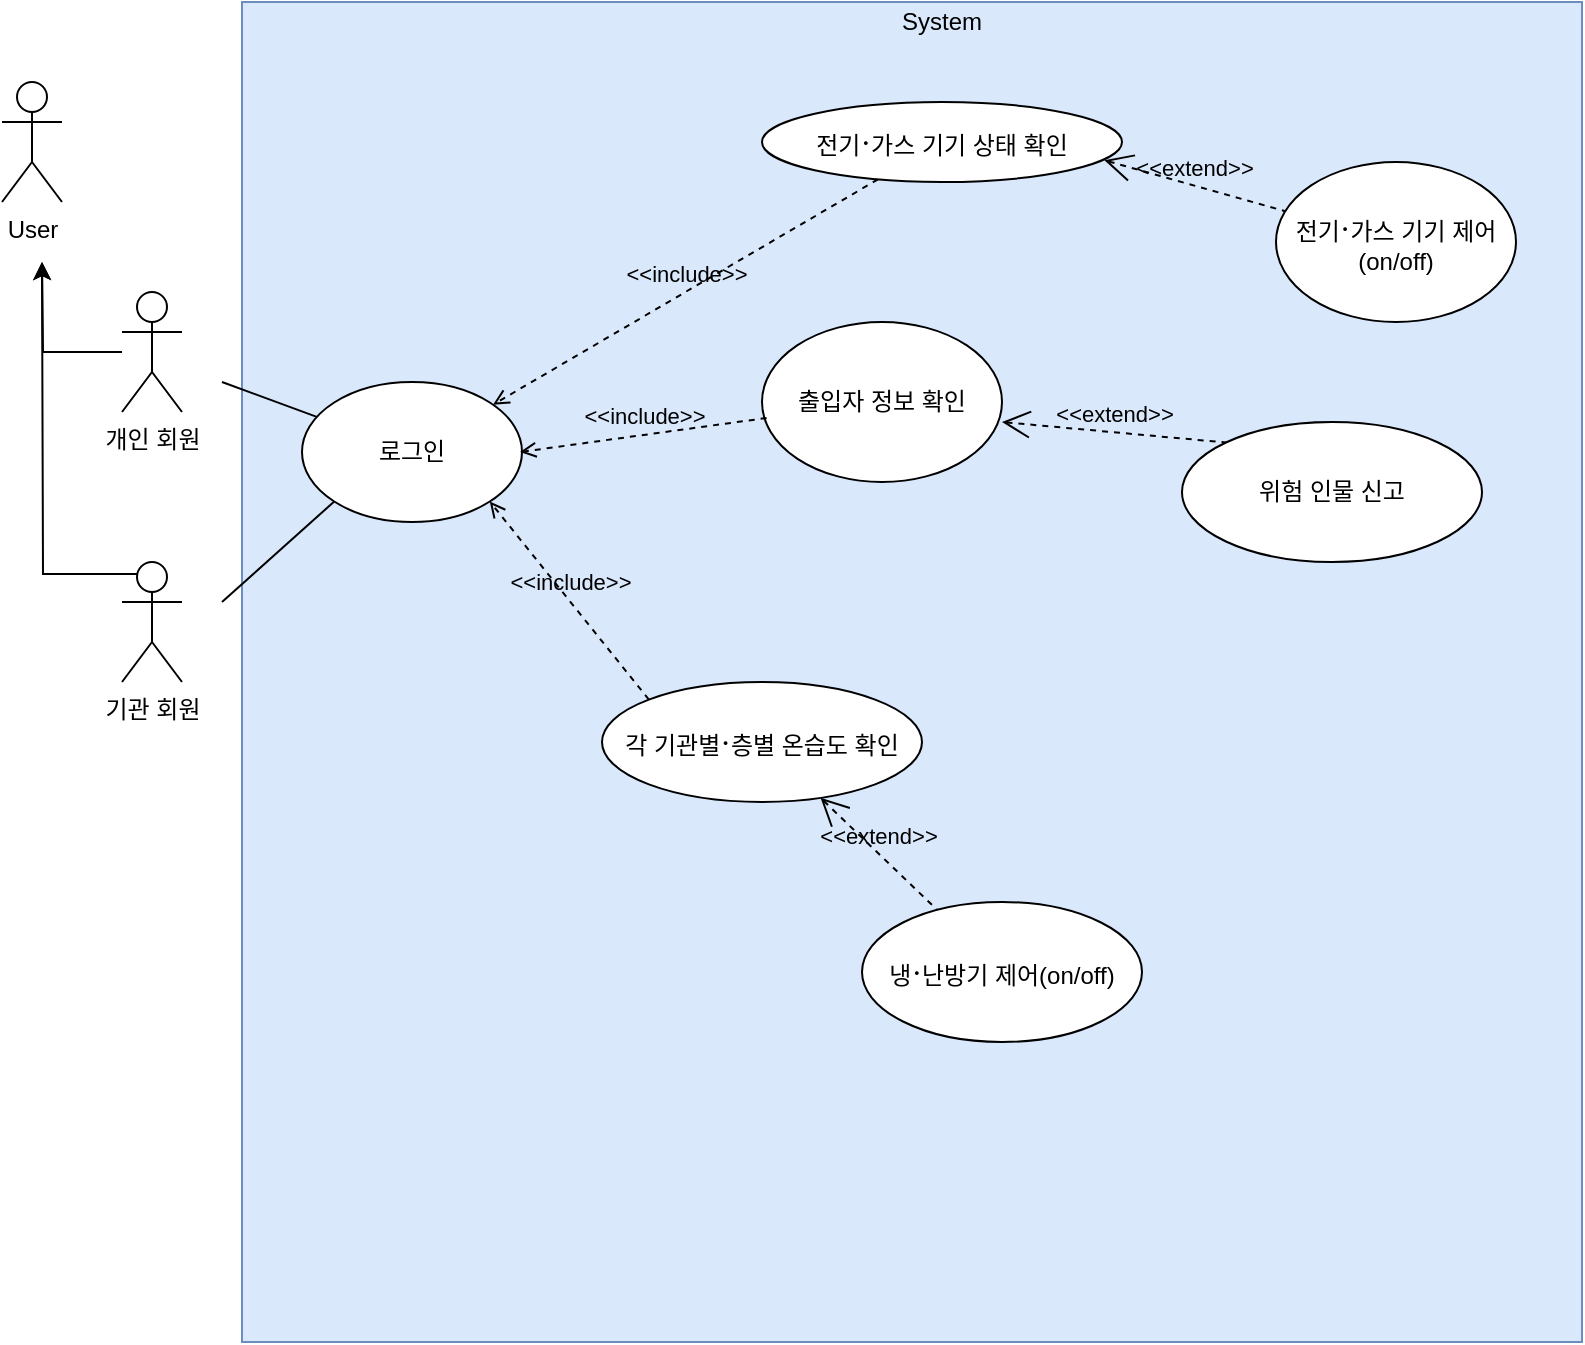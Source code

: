 <mxfile version="14.0.0" type="github">
  <diagram id="LD2kW7Q1F-b_KuxG6Wdx" name="Page-1">
    <mxGraphModel dx="1209" dy="627" grid="1" gridSize="10" guides="1" tooltips="1" connect="1" arrows="1" fold="1" page="1" pageScale="1" pageWidth="827" pageHeight="1169" math="0" shadow="0">
      <root>
        <mxCell id="0" />
        <mxCell id="1" parent="0" />
        <mxCell id="YIFd1UjDGOpdddoTSznZ-2" value="" style="whiteSpace=wrap;html=1;aspect=fixed;fillColor=#dae8fc;strokeColor=#6c8ebf;" parent="1" vertex="1">
          <mxGeometry x="190" y="10" width="670" height="670" as="geometry" />
        </mxCell>
        <mxCell id="YIFd1UjDGOpdddoTSznZ-3" value="User" style="shape=umlActor;verticalLabelPosition=bottom;verticalAlign=top;html=1;outlineConnect=0;" parent="1" vertex="1">
          <mxGeometry x="70" y="50" width="30" height="60" as="geometry" />
        </mxCell>
        <mxCell id="YIFd1UjDGOpdddoTSznZ-7" style="edgeStyle=orthogonalEdgeStyle;rounded=0;orthogonalLoop=1;jettySize=auto;html=1;" parent="1" source="YIFd1UjDGOpdddoTSznZ-4" edge="1">
          <mxGeometry relative="1" as="geometry">
            <mxPoint x="90" y="140" as="targetPoint" />
          </mxGeometry>
        </mxCell>
        <mxCell id="YIFd1UjDGOpdddoTSznZ-4" value="개인 회원" style="shape=umlActor;verticalLabelPosition=bottom;verticalAlign=top;html=1;outlineConnect=0;" parent="1" vertex="1">
          <mxGeometry x="130" y="155" width="30" height="60" as="geometry" />
        </mxCell>
        <mxCell id="YIFd1UjDGOpdddoTSznZ-8" style="edgeStyle=orthogonalEdgeStyle;rounded=0;orthogonalLoop=1;jettySize=auto;html=1;exitX=0.75;exitY=0.1;exitDx=0;exitDy=0;exitPerimeter=0;" parent="1" source="YIFd1UjDGOpdddoTSznZ-5" edge="1">
          <mxGeometry relative="1" as="geometry">
            <mxPoint x="90" y="140" as="targetPoint" />
          </mxGeometry>
        </mxCell>
        <mxCell id="YIFd1UjDGOpdddoTSznZ-5" value="기관 회원" style="shape=umlActor;verticalLabelPosition=bottom;verticalAlign=top;html=1;outlineConnect=0;" parent="1" vertex="1">
          <mxGeometry x="130" y="290" width="30" height="60" as="geometry" />
        </mxCell>
        <mxCell id="YIFd1UjDGOpdddoTSznZ-24" value="System&lt;br&gt;" style="text;html=1;strokeColor=none;fillColor=none;align=center;verticalAlign=middle;whiteSpace=wrap;rounded=0;" parent="1" vertex="1">
          <mxGeometry x="520" y="10" width="40" height="20" as="geometry" />
        </mxCell>
        <mxCell id="YIFd1UjDGOpdddoTSznZ-25" value="로그인" style="ellipse;whiteSpace=wrap;html=1;" parent="1" vertex="1">
          <mxGeometry x="220" y="200" width="110" height="70" as="geometry" />
        </mxCell>
        <mxCell id="YIFd1UjDGOpdddoTSznZ-26" value="전기&lt;span style=&quot;font-family: &amp;#34;맑은 고딕&amp;#34; ; font-size: 12pt ; letter-spacing: 0pt&quot;&gt;·&lt;/span&gt;&lt;span&gt;가스 기기 상태 확인&lt;/span&gt;" style="ellipse;whiteSpace=wrap;html=1;" parent="1" vertex="1">
          <mxGeometry x="450" y="60" width="180" height="40" as="geometry" />
        </mxCell>
        <mxCell id="YIFd1UjDGOpdddoTSznZ-27" value="각 기관별&lt;span style=&quot;font-family: &amp;#34;맑은 고딕&amp;#34; ; font-size: 12pt ; letter-spacing: 0pt&quot;&gt;·&lt;/span&gt;&lt;span&gt;층별 온습도 확인&lt;/span&gt;" style="ellipse;whiteSpace=wrap;html=1;" parent="1" vertex="1">
          <mxGeometry x="370" y="350" width="160" height="60" as="geometry" />
        </mxCell>
        <mxCell id="YIFd1UjDGOpdddoTSznZ-40" value="냉&lt;span style=&quot;font-family: &amp;#34;맑은 고딕&amp;#34; ; font-size: 12pt ; letter-spacing: 0pt&quot;&gt;·&lt;/span&gt;&lt;span&gt;난방기 제어(on/off)&lt;/span&gt;" style="ellipse;whiteSpace=wrap;html=1;" parent="1" vertex="1">
          <mxGeometry x="500" y="460" width="140" height="70" as="geometry" />
        </mxCell>
        <mxCell id="YIFd1UjDGOpdddoTSznZ-42" value="전기&lt;span style=&quot;font-family: &amp;#34;맑은 고딕&amp;#34; ; font-size: 12pt ; letter-spacing: 0pt&quot;&gt;·&lt;/span&gt;&lt;span&gt;가스 기기 제어(on/off)&lt;/span&gt;" style="ellipse;whiteSpace=wrap;html=1;" parent="1" vertex="1">
          <mxGeometry x="707" y="90" width="120" height="80" as="geometry" />
        </mxCell>
        <mxCell id="YIFd1UjDGOpdddoTSznZ-52" value="" style="endArrow=none;html=1;" parent="1" target="YIFd1UjDGOpdddoTSznZ-25" edge="1">
          <mxGeometry width="50" height="50" relative="1" as="geometry">
            <mxPoint x="180" y="200" as="sourcePoint" />
            <mxPoint x="230" y="150" as="targetPoint" />
          </mxGeometry>
        </mxCell>
        <mxCell id="YIFd1UjDGOpdddoTSznZ-53" value="" style="endArrow=none;html=1;entryX=0;entryY=1;entryDx=0;entryDy=0;" parent="1" target="YIFd1UjDGOpdddoTSznZ-25" edge="1">
          <mxGeometry width="50" height="50" relative="1" as="geometry">
            <mxPoint x="180" y="310" as="sourcePoint" />
            <mxPoint x="230" y="260" as="targetPoint" />
          </mxGeometry>
        </mxCell>
        <mxCell id="cLaaMCYmE8FNEJEdcuEW-1" value="출입자 정보 확인" style="ellipse;whiteSpace=wrap;html=1;" parent="1" vertex="1">
          <mxGeometry x="450" y="170" width="120" height="80" as="geometry" />
        </mxCell>
        <mxCell id="cLaaMCYmE8FNEJEdcuEW-4" value="위험 인물 신고" style="ellipse;whiteSpace=wrap;html=1;" parent="1" vertex="1">
          <mxGeometry x="660" y="220" width="150" height="70" as="geometry" />
        </mxCell>
        <mxCell id="nW_thA2zBcxkcYZKPq3H-2" value="&amp;lt;&amp;lt;extend&amp;gt;&amp;gt;" style="edgeStyle=none;html=1;startArrow=open;endArrow=none;startSize=12;verticalAlign=bottom;dashed=1;labelBackgroundColor=none;exitX=0.951;exitY=0.728;exitDx=0;exitDy=0;exitPerimeter=0;" edge="1" parent="1" source="YIFd1UjDGOpdddoTSznZ-26" target="YIFd1UjDGOpdddoTSznZ-42">
          <mxGeometry width="160" relative="1" as="geometry">
            <mxPoint x="640" y="80" as="sourcePoint" />
            <mxPoint x="760" y="80" as="targetPoint" />
          </mxGeometry>
        </mxCell>
        <mxCell id="nW_thA2zBcxkcYZKPq3H-4" value="&amp;lt;&amp;lt;extend&amp;gt;&amp;gt;" style="edgeStyle=none;html=1;startArrow=open;endArrow=none;startSize=12;verticalAlign=bottom;dashed=1;labelBackgroundColor=none;entryX=0;entryY=0;entryDx=0;entryDy=0;" edge="1" parent="1" target="cLaaMCYmE8FNEJEdcuEW-4">
          <mxGeometry width="160" relative="1" as="geometry">
            <mxPoint x="570" y="220" as="sourcePoint" />
            <mxPoint x="730" y="220" as="targetPoint" />
          </mxGeometry>
        </mxCell>
        <mxCell id="nW_thA2zBcxkcYZKPq3H-6" value="&amp;lt;&amp;lt;extend&amp;gt;&amp;gt;" style="edgeStyle=none;html=1;startArrow=open;endArrow=none;startSize=12;verticalAlign=bottom;dashed=1;labelBackgroundColor=none;" edge="1" parent="1" source="YIFd1UjDGOpdddoTSznZ-27" target="YIFd1UjDGOpdddoTSznZ-40">
          <mxGeometry width="160" relative="1" as="geometry">
            <mxPoint x="450" y="460" as="sourcePoint" />
            <mxPoint x="610" y="460" as="targetPoint" />
          </mxGeometry>
        </mxCell>
        <mxCell id="nW_thA2zBcxkcYZKPq3H-7" value="&amp;lt;&amp;lt;include&amp;gt;&amp;gt;" style="edgeStyle=none;html=1;endArrow=open;verticalAlign=bottom;dashed=1;labelBackgroundColor=none;" edge="1" parent="1" source="YIFd1UjDGOpdddoTSznZ-26" target="YIFd1UjDGOpdddoTSznZ-25">
          <mxGeometry width="160" relative="1" as="geometry">
            <mxPoint x="500" y="79" as="sourcePoint" />
            <mxPoint x="660" y="79" as="targetPoint" />
          </mxGeometry>
        </mxCell>
        <mxCell id="nW_thA2zBcxkcYZKPq3H-8" value="&amp;lt;&amp;lt;include&amp;gt;&amp;gt;" style="edgeStyle=none;html=1;endArrow=open;verticalAlign=bottom;dashed=1;labelBackgroundColor=none;exitX=0.019;exitY=0.6;exitDx=0;exitDy=0;exitPerimeter=0;" edge="1" parent="1" source="cLaaMCYmE8FNEJEdcuEW-1">
          <mxGeometry width="160" relative="1" as="geometry">
            <mxPoint x="440" y="215" as="sourcePoint" />
            <mxPoint x="329" y="235" as="targetPoint" />
          </mxGeometry>
        </mxCell>
        <mxCell id="nW_thA2zBcxkcYZKPq3H-9" value="&amp;lt;&amp;lt;include&amp;gt;&amp;gt;" style="edgeStyle=none;html=1;endArrow=open;verticalAlign=bottom;dashed=1;labelBackgroundColor=none;entryX=1;entryY=1;entryDx=0;entryDy=0;exitX=0;exitY=0;exitDx=0;exitDy=0;" edge="1" parent="1" source="YIFd1UjDGOpdddoTSznZ-27" target="YIFd1UjDGOpdddoTSznZ-25">
          <mxGeometry width="160" relative="1" as="geometry">
            <mxPoint x="410" y="350" as="sourcePoint" />
            <mxPoint x="570" y="350" as="targetPoint" />
          </mxGeometry>
        </mxCell>
      </root>
    </mxGraphModel>
  </diagram>
</mxfile>
